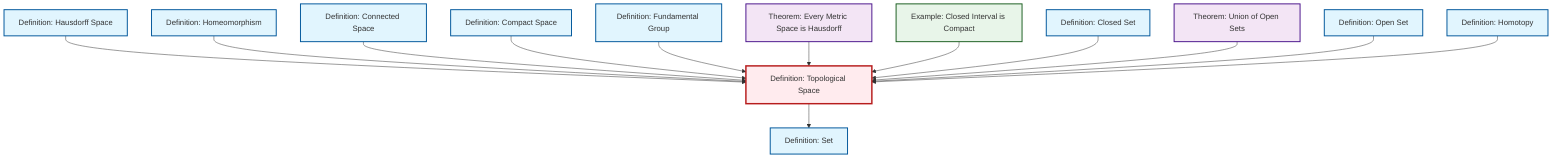 graph TD
    classDef definition fill:#e1f5fe,stroke:#01579b,stroke-width:2px
    classDef theorem fill:#f3e5f5,stroke:#4a148c,stroke-width:2px
    classDef axiom fill:#fff3e0,stroke:#e65100,stroke-width:2px
    classDef example fill:#e8f5e9,stroke:#1b5e20,stroke-width:2px
    classDef current fill:#ffebee,stroke:#b71c1c,stroke-width:3px
    def-fundamental-group["Definition: Fundamental Group"]:::definition
    def-compact["Definition: Compact Space"]:::definition
    thm-union-open-sets["Theorem: Union of Open Sets"]:::theorem
    def-hausdorff["Definition: Hausdorff Space"]:::definition
    def-homeomorphism["Definition: Homeomorphism"]:::definition
    thm-metric-hausdorff["Theorem: Every Metric Space is Hausdorff"]:::theorem
    def-open-set["Definition: Open Set"]:::definition
    def-set["Definition: Set"]:::definition
    def-connected["Definition: Connected Space"]:::definition
    def-closed-set["Definition: Closed Set"]:::definition
    ex-closed-interval-compact["Example: Closed Interval is Compact"]:::example
    def-homotopy["Definition: Homotopy"]:::definition
    def-topological-space["Definition: Topological Space"]:::definition
    def-hausdorff --> def-topological-space
    def-homeomorphism --> def-topological-space
    def-connected --> def-topological-space
    def-compact --> def-topological-space
    def-fundamental-group --> def-topological-space
    thm-metric-hausdorff --> def-topological-space
    ex-closed-interval-compact --> def-topological-space
    def-closed-set --> def-topological-space
    thm-union-open-sets --> def-topological-space
    def-open-set --> def-topological-space
    def-topological-space --> def-set
    def-homotopy --> def-topological-space
    class def-topological-space current